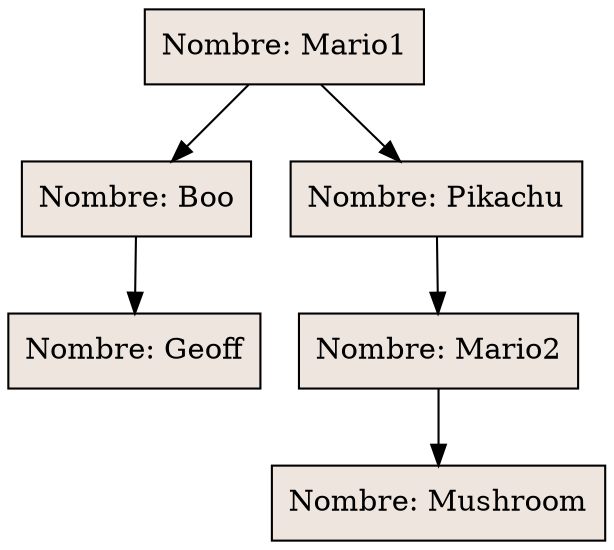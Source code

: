 digraph inorden {
Boo[shape=record, style=filled, fillcolor=seashell2,label="Nombre: Boo"];
Boo -> Geoff;
 Geoff[shape=record, style=filled, fillcolor=seashell2,label="Nombre: Geoff"];
Mario1[shape=record, style=filled, fillcolor=seashell2,label="Nombre: Mario1"];
Mario1 -> Pikachu;
 Mario1 -> Boo;
 Mario2[shape=record, style=filled, fillcolor=seashell2,label="Nombre: Mario2"];
Mario2 -> Mushroom;
 Mushroom[shape=record, style=filled, fillcolor=seashell2,label="Nombre: Mushroom"];
Pikachu[shape=record, style=filled, fillcolor=seashell2,label="Nombre: Pikachu"];
Pikachu -> Mario2;
 }
